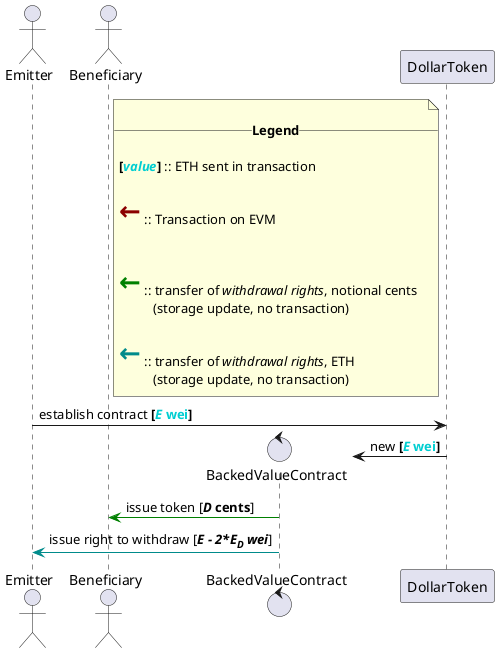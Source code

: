 @startuml

actor Emitter
actor Beneficiary


note right of Beneficiary

__**Legend**__

**[<font color=darkturquoise>//value//</font>]** :: ETH sent in transaction

**<font color=darkred size=26>←</font>** :: Transaction on EVM


**<font color=green size=26>←</font>** :: transfer of //withdrawal rights//, notional cents
          (storage update, no transaction)

**<font color=darkcyan size=26>←</font>** :: transfer of //withdrawal rights//, ETH
          (storage update, no transaction)
end note


Emitter -> DollarToken : establish contract **[<font color=darkturquoise>//E// wei</font>]**
create control BackedValueContract

DollarToken -> BackedValueContract : new **[<font color=darkturquoise>//E// wei</font>]**
participant DollarToken


BackedValueContract -[#green]> Beneficiary : issue token [**//D// cents**]
BackedValueContract -[#darkcyan]> Emitter : issue right to withdraw [**//E - 2*E<sub>D</sub> wei//**]

@enduml
